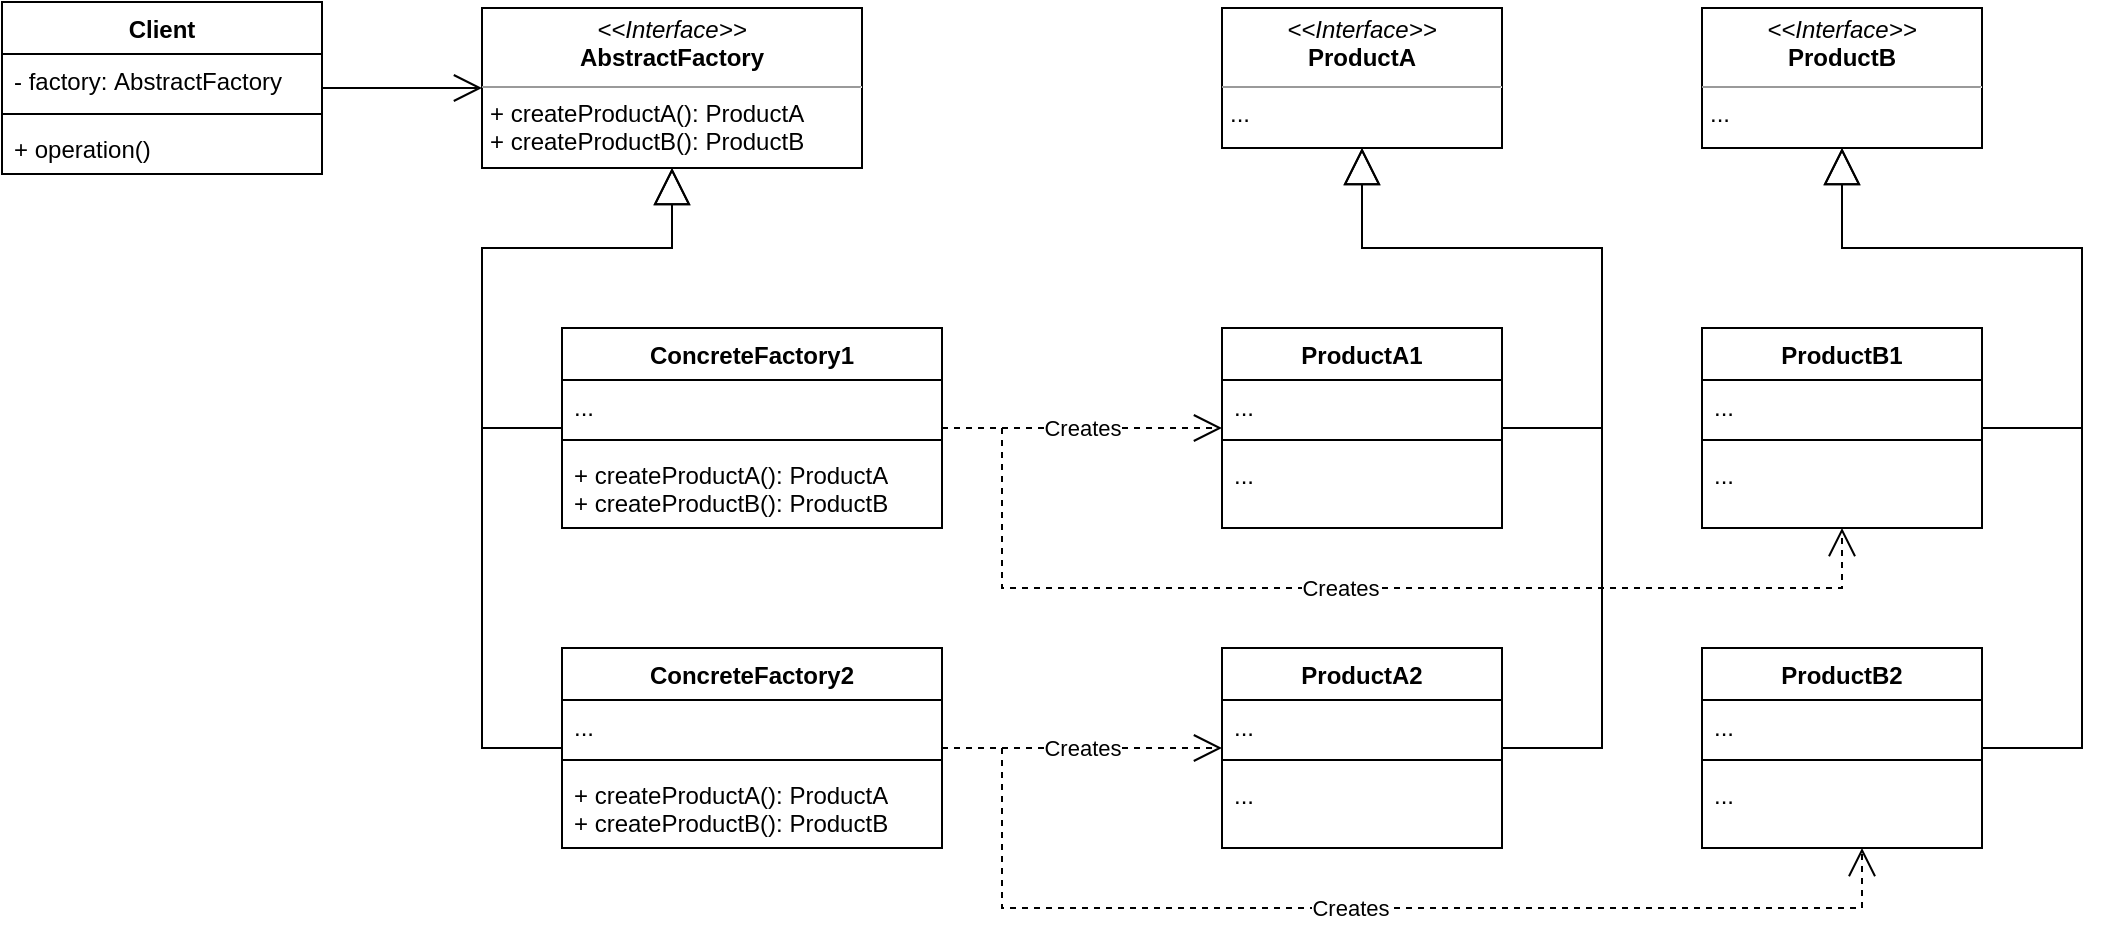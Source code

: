 <mxfile version="21.2.1" type="device">
  <diagram id="C5RBs43oDa-KdzZeNtuy" name="Page-1">
    <mxGraphModel dx="1195" dy="703" grid="1" gridSize="10" guides="1" tooltips="1" connect="1" arrows="1" fold="1" page="1" pageScale="1" pageWidth="827" pageHeight="1169" math="0" shadow="0">
      <root>
        <mxCell id="WIyWlLk6GJQsqaUBKTNV-0" />
        <mxCell id="WIyWlLk6GJQsqaUBKTNV-1" parent="WIyWlLk6GJQsqaUBKTNV-0" />
        <mxCell id="sLmzh4_VrO_cUVMSLjdE-0" value="Client" style="swimlane;fontStyle=1;align=center;verticalAlign=top;childLayout=stackLayout;horizontal=1;startSize=26;horizontalStack=0;resizeParent=1;resizeParentMax=0;resizeLast=0;collapsible=1;marginBottom=0;whiteSpace=wrap;html=1;" vertex="1" parent="WIyWlLk6GJQsqaUBKTNV-1">
          <mxGeometry x="120" y="117" width="160" height="86" as="geometry" />
        </mxCell>
        <mxCell id="sLmzh4_VrO_cUVMSLjdE-1" value="- factory:&amp;nbsp;AbstractFactory" style="text;strokeColor=none;fillColor=none;align=left;verticalAlign=top;spacingLeft=4;spacingRight=4;overflow=hidden;rotatable=0;points=[[0,0.5],[1,0.5]];portConstraint=eastwest;whiteSpace=wrap;html=1;" vertex="1" parent="sLmzh4_VrO_cUVMSLjdE-0">
          <mxGeometry y="26" width="160" height="26" as="geometry" />
        </mxCell>
        <mxCell id="sLmzh4_VrO_cUVMSLjdE-2" value="" style="line;strokeWidth=1;fillColor=none;align=left;verticalAlign=middle;spacingTop=-1;spacingLeft=3;spacingRight=3;rotatable=0;labelPosition=right;points=[];portConstraint=eastwest;strokeColor=inherit;" vertex="1" parent="sLmzh4_VrO_cUVMSLjdE-0">
          <mxGeometry y="52" width="160" height="8" as="geometry" />
        </mxCell>
        <mxCell id="sLmzh4_VrO_cUVMSLjdE-3" value="+ operation()" style="text;strokeColor=none;fillColor=none;align=left;verticalAlign=top;spacingLeft=4;spacingRight=4;overflow=hidden;rotatable=0;points=[[0,0.5],[1,0.5]];portConstraint=eastwest;whiteSpace=wrap;html=1;" vertex="1" parent="sLmzh4_VrO_cUVMSLjdE-0">
          <mxGeometry y="60" width="160" height="26" as="geometry" />
        </mxCell>
        <mxCell id="sLmzh4_VrO_cUVMSLjdE-4" value="ConcreteFactory1" style="swimlane;fontStyle=1;align=center;verticalAlign=top;childLayout=stackLayout;horizontal=1;startSize=26;horizontalStack=0;resizeParent=1;resizeParentMax=0;resizeLast=0;collapsible=1;marginBottom=0;whiteSpace=wrap;html=1;" vertex="1" parent="WIyWlLk6GJQsqaUBKTNV-1">
          <mxGeometry x="400" y="280" width="190" height="100" as="geometry" />
        </mxCell>
        <mxCell id="sLmzh4_VrO_cUVMSLjdE-5" value="..." style="text;strokeColor=none;fillColor=none;align=left;verticalAlign=top;spacingLeft=4;spacingRight=4;overflow=hidden;rotatable=0;points=[[0,0.5],[1,0.5]];portConstraint=eastwest;whiteSpace=wrap;html=1;" vertex="1" parent="sLmzh4_VrO_cUVMSLjdE-4">
          <mxGeometry y="26" width="190" height="26" as="geometry" />
        </mxCell>
        <mxCell id="sLmzh4_VrO_cUVMSLjdE-6" value="" style="line;strokeWidth=1;fillColor=none;align=left;verticalAlign=middle;spacingTop=-1;spacingLeft=3;spacingRight=3;rotatable=0;labelPosition=right;points=[];portConstraint=eastwest;strokeColor=inherit;" vertex="1" parent="sLmzh4_VrO_cUVMSLjdE-4">
          <mxGeometry y="52" width="190" height="8" as="geometry" />
        </mxCell>
        <mxCell id="sLmzh4_VrO_cUVMSLjdE-7" value="+ createProductA(): ProductA&lt;br&gt;+ createProductB(): ProductB" style="text;strokeColor=none;fillColor=none;align=left;verticalAlign=top;spacingLeft=4;spacingRight=4;overflow=hidden;rotatable=0;points=[[0,0.5],[1,0.5]];portConstraint=eastwest;whiteSpace=wrap;html=1;" vertex="1" parent="sLmzh4_VrO_cUVMSLjdE-4">
          <mxGeometry y="60" width="190" height="40" as="geometry" />
        </mxCell>
        <mxCell id="sLmzh4_VrO_cUVMSLjdE-12" value="&lt;p style=&quot;margin:0px;margin-top:4px;text-align:center;&quot;&gt;&lt;i&gt;&amp;lt;&amp;lt;Interface&amp;gt;&amp;gt;&lt;/i&gt;&lt;br&gt;&lt;b&gt;AbstractFactory&lt;/b&gt;&lt;br&gt;&lt;/p&gt;&lt;hr size=&quot;1&quot;&gt;&lt;p style=&quot;margin:0px;margin-left:4px;&quot;&gt;&lt;/p&gt;&lt;p style=&quot;margin:0px;margin-left:4px;&quot;&gt;+ createProductA(): ProductA&lt;br style=&quot;border-color: var(--border-color);&quot;&gt;+ createProductB(): ProductB&lt;br&gt;&lt;/p&gt;" style="verticalAlign=top;align=left;overflow=fill;fontSize=12;fontFamily=Helvetica;html=1;whiteSpace=wrap;" vertex="1" parent="WIyWlLk6GJQsqaUBKTNV-1">
          <mxGeometry x="360" y="120" width="190" height="80" as="geometry" />
        </mxCell>
        <mxCell id="sLmzh4_VrO_cUVMSLjdE-15" value="&lt;p style=&quot;margin:0px;margin-top:4px;text-align:center;&quot;&gt;&lt;i&gt;&amp;lt;&amp;lt;Interface&amp;gt;&amp;gt;&lt;/i&gt;&lt;br&gt;&lt;b&gt;ProductA&lt;/b&gt;&lt;br&gt;&lt;/p&gt;&lt;hr size=&quot;1&quot;&gt;&lt;p style=&quot;margin:0px;margin-left:4px;&quot;&gt;&lt;/p&gt;&lt;p style=&quot;margin:0px;margin-left:4px;&quot;&gt;...&lt;br&gt;&lt;br&gt;&lt;/p&gt;" style="verticalAlign=top;align=left;overflow=fill;fontSize=12;fontFamily=Helvetica;html=1;whiteSpace=wrap;" vertex="1" parent="WIyWlLk6GJQsqaUBKTNV-1">
          <mxGeometry x="730" y="120" width="140" height="70" as="geometry" />
        </mxCell>
        <mxCell id="sLmzh4_VrO_cUVMSLjdE-16" value="ConcreteFactory2" style="swimlane;fontStyle=1;align=center;verticalAlign=top;childLayout=stackLayout;horizontal=1;startSize=26;horizontalStack=0;resizeParent=1;resizeParentMax=0;resizeLast=0;collapsible=1;marginBottom=0;whiteSpace=wrap;html=1;" vertex="1" parent="WIyWlLk6GJQsqaUBKTNV-1">
          <mxGeometry x="400" y="440" width="190" height="100" as="geometry" />
        </mxCell>
        <mxCell id="sLmzh4_VrO_cUVMSLjdE-17" value="..." style="text;strokeColor=none;fillColor=none;align=left;verticalAlign=top;spacingLeft=4;spacingRight=4;overflow=hidden;rotatable=0;points=[[0,0.5],[1,0.5]];portConstraint=eastwest;whiteSpace=wrap;html=1;" vertex="1" parent="sLmzh4_VrO_cUVMSLjdE-16">
          <mxGeometry y="26" width="190" height="26" as="geometry" />
        </mxCell>
        <mxCell id="sLmzh4_VrO_cUVMSLjdE-18" value="" style="line;strokeWidth=1;fillColor=none;align=left;verticalAlign=middle;spacingTop=-1;spacingLeft=3;spacingRight=3;rotatable=0;labelPosition=right;points=[];portConstraint=eastwest;strokeColor=inherit;" vertex="1" parent="sLmzh4_VrO_cUVMSLjdE-16">
          <mxGeometry y="52" width="190" height="8" as="geometry" />
        </mxCell>
        <mxCell id="sLmzh4_VrO_cUVMSLjdE-19" value="+ createProductA(): ProductA&lt;br&gt;+ createProductB(): ProductB" style="text;strokeColor=none;fillColor=none;align=left;verticalAlign=top;spacingLeft=4;spacingRight=4;overflow=hidden;rotatable=0;points=[[0,0.5],[1,0.5]];portConstraint=eastwest;whiteSpace=wrap;html=1;" vertex="1" parent="sLmzh4_VrO_cUVMSLjdE-16">
          <mxGeometry y="60" width="190" height="40" as="geometry" />
        </mxCell>
        <mxCell id="sLmzh4_VrO_cUVMSLjdE-20" value="" style="endArrow=block;endSize=16;endFill=0;html=1;rounded=0;edgeStyle=orthogonalEdgeStyle;" edge="1" parent="WIyWlLk6GJQsqaUBKTNV-1" source="sLmzh4_VrO_cUVMSLjdE-4" target="sLmzh4_VrO_cUVMSLjdE-12">
          <mxGeometry width="160" relative="1" as="geometry">
            <mxPoint x="170" y="310" as="sourcePoint" />
            <mxPoint x="330" y="310" as="targetPoint" />
            <Array as="points">
              <mxPoint x="360" y="330" />
              <mxPoint x="360" y="240" />
              <mxPoint x="455" y="240" />
            </Array>
          </mxGeometry>
        </mxCell>
        <mxCell id="sLmzh4_VrO_cUVMSLjdE-21" value="" style="endArrow=block;endSize=16;endFill=0;html=1;rounded=0;edgeStyle=orthogonalEdgeStyle;" edge="1" parent="WIyWlLk6GJQsqaUBKTNV-1" source="sLmzh4_VrO_cUVMSLjdE-16" target="sLmzh4_VrO_cUVMSLjdE-12">
          <mxGeometry width="160" relative="1" as="geometry">
            <mxPoint x="225" y="500" as="sourcePoint" />
            <mxPoint x="280" y="370" as="targetPoint" />
            <Array as="points">
              <mxPoint x="360" y="490" />
              <mxPoint x="360" y="240" />
              <mxPoint x="455" y="240" />
            </Array>
          </mxGeometry>
        </mxCell>
        <mxCell id="sLmzh4_VrO_cUVMSLjdE-22" value="&lt;p style=&quot;margin:0px;margin-top:4px;text-align:center;&quot;&gt;&lt;i&gt;&amp;lt;&amp;lt;Interface&amp;gt;&amp;gt;&lt;/i&gt;&lt;br&gt;&lt;b&gt;ProductB&lt;/b&gt;&lt;br&gt;&lt;/p&gt;&lt;hr size=&quot;1&quot;&gt;&lt;p style=&quot;margin:0px;margin-left:4px;&quot;&gt;&lt;/p&gt;&lt;p style=&quot;margin:0px;margin-left:4px;&quot;&gt;...&lt;br&gt;&lt;br&gt;&lt;/p&gt;" style="verticalAlign=top;align=left;overflow=fill;fontSize=12;fontFamily=Helvetica;html=1;whiteSpace=wrap;" vertex="1" parent="WIyWlLk6GJQsqaUBKTNV-1">
          <mxGeometry x="970" y="120" width="140" height="70" as="geometry" />
        </mxCell>
        <mxCell id="sLmzh4_VrO_cUVMSLjdE-23" value="ProductA1" style="swimlane;fontStyle=1;align=center;verticalAlign=top;childLayout=stackLayout;horizontal=1;startSize=26;horizontalStack=0;resizeParent=1;resizeParentMax=0;resizeLast=0;collapsible=1;marginBottom=0;whiteSpace=wrap;html=1;" vertex="1" parent="WIyWlLk6GJQsqaUBKTNV-1">
          <mxGeometry x="730" y="280" width="140" height="100" as="geometry" />
        </mxCell>
        <mxCell id="sLmzh4_VrO_cUVMSLjdE-24" value="..." style="text;strokeColor=none;fillColor=none;align=left;verticalAlign=top;spacingLeft=4;spacingRight=4;overflow=hidden;rotatable=0;points=[[0,0.5],[1,0.5]];portConstraint=eastwest;whiteSpace=wrap;html=1;" vertex="1" parent="sLmzh4_VrO_cUVMSLjdE-23">
          <mxGeometry y="26" width="140" height="26" as="geometry" />
        </mxCell>
        <mxCell id="sLmzh4_VrO_cUVMSLjdE-25" value="" style="line;strokeWidth=1;fillColor=none;align=left;verticalAlign=middle;spacingTop=-1;spacingLeft=3;spacingRight=3;rotatable=0;labelPosition=right;points=[];portConstraint=eastwest;strokeColor=inherit;" vertex="1" parent="sLmzh4_VrO_cUVMSLjdE-23">
          <mxGeometry y="52" width="140" height="8" as="geometry" />
        </mxCell>
        <mxCell id="sLmzh4_VrO_cUVMSLjdE-26" value="..." style="text;strokeColor=none;fillColor=none;align=left;verticalAlign=top;spacingLeft=4;spacingRight=4;overflow=hidden;rotatable=0;points=[[0,0.5],[1,0.5]];portConstraint=eastwest;whiteSpace=wrap;html=1;" vertex="1" parent="sLmzh4_VrO_cUVMSLjdE-23">
          <mxGeometry y="60" width="140" height="40" as="geometry" />
        </mxCell>
        <mxCell id="sLmzh4_VrO_cUVMSLjdE-27" value="ProductB1" style="swimlane;fontStyle=1;align=center;verticalAlign=top;childLayout=stackLayout;horizontal=1;startSize=26;horizontalStack=0;resizeParent=1;resizeParentMax=0;resizeLast=0;collapsible=1;marginBottom=0;whiteSpace=wrap;html=1;" vertex="1" parent="WIyWlLk6GJQsqaUBKTNV-1">
          <mxGeometry x="970" y="280" width="140" height="100" as="geometry" />
        </mxCell>
        <mxCell id="sLmzh4_VrO_cUVMSLjdE-28" value="..." style="text;strokeColor=none;fillColor=none;align=left;verticalAlign=top;spacingLeft=4;spacingRight=4;overflow=hidden;rotatable=0;points=[[0,0.5],[1,0.5]];portConstraint=eastwest;whiteSpace=wrap;html=1;" vertex="1" parent="sLmzh4_VrO_cUVMSLjdE-27">
          <mxGeometry y="26" width="140" height="26" as="geometry" />
        </mxCell>
        <mxCell id="sLmzh4_VrO_cUVMSLjdE-29" value="" style="line;strokeWidth=1;fillColor=none;align=left;verticalAlign=middle;spacingTop=-1;spacingLeft=3;spacingRight=3;rotatable=0;labelPosition=right;points=[];portConstraint=eastwest;strokeColor=inherit;" vertex="1" parent="sLmzh4_VrO_cUVMSLjdE-27">
          <mxGeometry y="52" width="140" height="8" as="geometry" />
        </mxCell>
        <mxCell id="sLmzh4_VrO_cUVMSLjdE-30" value="..." style="text;strokeColor=none;fillColor=none;align=left;verticalAlign=top;spacingLeft=4;spacingRight=4;overflow=hidden;rotatable=0;points=[[0,0.5],[1,0.5]];portConstraint=eastwest;whiteSpace=wrap;html=1;" vertex="1" parent="sLmzh4_VrO_cUVMSLjdE-27">
          <mxGeometry y="60" width="140" height="40" as="geometry" />
        </mxCell>
        <mxCell id="sLmzh4_VrO_cUVMSLjdE-31" value="ProductA2" style="swimlane;fontStyle=1;align=center;verticalAlign=top;childLayout=stackLayout;horizontal=1;startSize=26;horizontalStack=0;resizeParent=1;resizeParentMax=0;resizeLast=0;collapsible=1;marginBottom=0;whiteSpace=wrap;html=1;" vertex="1" parent="WIyWlLk6GJQsqaUBKTNV-1">
          <mxGeometry x="730" y="440" width="140" height="100" as="geometry" />
        </mxCell>
        <mxCell id="sLmzh4_VrO_cUVMSLjdE-32" value="..." style="text;strokeColor=none;fillColor=none;align=left;verticalAlign=top;spacingLeft=4;spacingRight=4;overflow=hidden;rotatable=0;points=[[0,0.5],[1,0.5]];portConstraint=eastwest;whiteSpace=wrap;html=1;" vertex="1" parent="sLmzh4_VrO_cUVMSLjdE-31">
          <mxGeometry y="26" width="140" height="26" as="geometry" />
        </mxCell>
        <mxCell id="sLmzh4_VrO_cUVMSLjdE-33" value="" style="line;strokeWidth=1;fillColor=none;align=left;verticalAlign=middle;spacingTop=-1;spacingLeft=3;spacingRight=3;rotatable=0;labelPosition=right;points=[];portConstraint=eastwest;strokeColor=inherit;" vertex="1" parent="sLmzh4_VrO_cUVMSLjdE-31">
          <mxGeometry y="52" width="140" height="8" as="geometry" />
        </mxCell>
        <mxCell id="sLmzh4_VrO_cUVMSLjdE-34" value="..." style="text;strokeColor=none;fillColor=none;align=left;verticalAlign=top;spacingLeft=4;spacingRight=4;overflow=hidden;rotatable=0;points=[[0,0.5],[1,0.5]];portConstraint=eastwest;whiteSpace=wrap;html=1;" vertex="1" parent="sLmzh4_VrO_cUVMSLjdE-31">
          <mxGeometry y="60" width="140" height="40" as="geometry" />
        </mxCell>
        <mxCell id="sLmzh4_VrO_cUVMSLjdE-35" value="ProductB2" style="swimlane;fontStyle=1;align=center;verticalAlign=top;childLayout=stackLayout;horizontal=1;startSize=26;horizontalStack=0;resizeParent=1;resizeParentMax=0;resizeLast=0;collapsible=1;marginBottom=0;whiteSpace=wrap;html=1;" vertex="1" parent="WIyWlLk6GJQsqaUBKTNV-1">
          <mxGeometry x="970" y="440" width="140" height="100" as="geometry" />
        </mxCell>
        <mxCell id="sLmzh4_VrO_cUVMSLjdE-36" value="..." style="text;strokeColor=none;fillColor=none;align=left;verticalAlign=top;spacingLeft=4;spacingRight=4;overflow=hidden;rotatable=0;points=[[0,0.5],[1,0.5]];portConstraint=eastwest;whiteSpace=wrap;html=1;" vertex="1" parent="sLmzh4_VrO_cUVMSLjdE-35">
          <mxGeometry y="26" width="140" height="26" as="geometry" />
        </mxCell>
        <mxCell id="sLmzh4_VrO_cUVMSLjdE-37" value="" style="line;strokeWidth=1;fillColor=none;align=left;verticalAlign=middle;spacingTop=-1;spacingLeft=3;spacingRight=3;rotatable=0;labelPosition=right;points=[];portConstraint=eastwest;strokeColor=inherit;" vertex="1" parent="sLmzh4_VrO_cUVMSLjdE-35">
          <mxGeometry y="52" width="140" height="8" as="geometry" />
        </mxCell>
        <mxCell id="sLmzh4_VrO_cUVMSLjdE-38" value="..." style="text;strokeColor=none;fillColor=none;align=left;verticalAlign=top;spacingLeft=4;spacingRight=4;overflow=hidden;rotatable=0;points=[[0,0.5],[1,0.5]];portConstraint=eastwest;whiteSpace=wrap;html=1;" vertex="1" parent="sLmzh4_VrO_cUVMSLjdE-35">
          <mxGeometry y="60" width="140" height="40" as="geometry" />
        </mxCell>
        <mxCell id="sLmzh4_VrO_cUVMSLjdE-40" value="" style="endArrow=block;endSize=16;endFill=0;html=1;rounded=0;edgeStyle=orthogonalEdgeStyle;" edge="1" parent="WIyWlLk6GJQsqaUBKTNV-1" source="sLmzh4_VrO_cUVMSLjdE-31" target="sLmzh4_VrO_cUVMSLjdE-15">
          <mxGeometry width="160" relative="1" as="geometry">
            <mxPoint x="950" y="650" as="sourcePoint" />
            <mxPoint x="1110" y="650" as="targetPoint" />
            <Array as="points">
              <mxPoint x="920" y="490" />
              <mxPoint x="920" y="240" />
              <mxPoint x="800" y="240" />
            </Array>
          </mxGeometry>
        </mxCell>
        <mxCell id="sLmzh4_VrO_cUVMSLjdE-41" value="" style="endArrow=block;endSize=16;endFill=0;html=1;rounded=0;edgeStyle=orthogonalEdgeStyle;" edge="1" parent="WIyWlLk6GJQsqaUBKTNV-1" source="sLmzh4_VrO_cUVMSLjdE-23" target="sLmzh4_VrO_cUVMSLjdE-15">
          <mxGeometry width="160" relative="1" as="geometry">
            <mxPoint x="950" y="650" as="sourcePoint" />
            <mxPoint x="1110" y="650" as="targetPoint" />
            <Array as="points">
              <mxPoint x="920" y="330" />
              <mxPoint x="920" y="240" />
              <mxPoint x="800" y="240" />
            </Array>
          </mxGeometry>
        </mxCell>
        <mxCell id="sLmzh4_VrO_cUVMSLjdE-42" value="" style="endArrow=block;endSize=16;endFill=0;html=1;rounded=0;edgeStyle=orthogonalEdgeStyle;" edge="1" parent="WIyWlLk6GJQsqaUBKTNV-1" source="sLmzh4_VrO_cUVMSLjdE-27" target="sLmzh4_VrO_cUVMSLjdE-22">
          <mxGeometry width="160" relative="1" as="geometry">
            <mxPoint x="1230.03" y="400" as="sourcePoint" />
            <mxPoint x="1160.03" y="260" as="targetPoint" />
            <Array as="points">
              <mxPoint x="1160" y="330" />
              <mxPoint x="1160" y="240" />
              <mxPoint x="1040" y="240" />
            </Array>
          </mxGeometry>
        </mxCell>
        <mxCell id="sLmzh4_VrO_cUVMSLjdE-43" value="" style="endArrow=block;endSize=16;endFill=0;html=1;rounded=0;edgeStyle=orthogonalEdgeStyle;" edge="1" parent="WIyWlLk6GJQsqaUBKTNV-1" source="sLmzh4_VrO_cUVMSLjdE-35" target="sLmzh4_VrO_cUVMSLjdE-22">
          <mxGeometry width="160" relative="1" as="geometry">
            <mxPoint x="1120" y="340" as="sourcePoint" />
            <mxPoint x="1050" y="200" as="targetPoint" />
            <Array as="points">
              <mxPoint x="1160" y="490" />
              <mxPoint x="1160" y="240" />
              <mxPoint x="1040" y="240" />
            </Array>
          </mxGeometry>
        </mxCell>
        <mxCell id="sLmzh4_VrO_cUVMSLjdE-44" value="Creates" style="endArrow=open;endSize=12;dashed=1;html=1;rounded=0;" edge="1" parent="WIyWlLk6GJQsqaUBKTNV-1" source="sLmzh4_VrO_cUVMSLjdE-4" target="sLmzh4_VrO_cUVMSLjdE-23">
          <mxGeometry x="-0.005" width="160" relative="1" as="geometry">
            <mxPoint x="600" y="410" as="sourcePoint" />
            <mxPoint x="760" y="410" as="targetPoint" />
            <mxPoint as="offset" />
          </mxGeometry>
        </mxCell>
        <mxCell id="sLmzh4_VrO_cUVMSLjdE-45" value="Creates" style="endArrow=open;endSize=12;dashed=1;html=1;rounded=0;edgeStyle=orthogonalEdgeStyle;" edge="1" parent="WIyWlLk6GJQsqaUBKTNV-1" source="sLmzh4_VrO_cUVMSLjdE-4" target="sLmzh4_VrO_cUVMSLjdE-27">
          <mxGeometry x="-0.005" width="160" relative="1" as="geometry">
            <mxPoint x="620" y="420" as="sourcePoint" />
            <mxPoint x="760" y="420" as="targetPoint" />
            <mxPoint as="offset" />
            <Array as="points">
              <mxPoint x="620" y="330" />
              <mxPoint x="620" y="410" />
              <mxPoint x="1040" y="410" />
            </Array>
          </mxGeometry>
        </mxCell>
        <mxCell id="sLmzh4_VrO_cUVMSLjdE-46" value="Creates" style="endArrow=open;endSize=12;dashed=1;html=1;rounded=0;" edge="1" parent="WIyWlLk6GJQsqaUBKTNV-1" source="sLmzh4_VrO_cUVMSLjdE-16" target="sLmzh4_VrO_cUVMSLjdE-31">
          <mxGeometry x="-0.005" width="160" relative="1" as="geometry">
            <mxPoint x="600" y="340" as="sourcePoint" />
            <mxPoint x="740" y="340" as="targetPoint" />
            <mxPoint as="offset" />
          </mxGeometry>
        </mxCell>
        <mxCell id="sLmzh4_VrO_cUVMSLjdE-47" value="Creates" style="endArrow=open;endSize=12;dashed=1;html=1;rounded=0;edgeStyle=orthogonalEdgeStyle;" edge="1" parent="WIyWlLk6GJQsqaUBKTNV-1" source="sLmzh4_VrO_cUVMSLjdE-16" target="sLmzh4_VrO_cUVMSLjdE-35">
          <mxGeometry x="-0.005" width="160" relative="1" as="geometry">
            <mxPoint x="600" y="340" as="sourcePoint" />
            <mxPoint x="1050" y="390" as="targetPoint" />
            <mxPoint as="offset" />
            <Array as="points">
              <mxPoint x="620" y="490" />
              <mxPoint x="620" y="570" />
              <mxPoint x="1050" y="570" />
            </Array>
          </mxGeometry>
        </mxCell>
        <mxCell id="sLmzh4_VrO_cUVMSLjdE-48" value="" style="endArrow=open;endFill=1;endSize=12;html=1;rounded=0;" edge="1" parent="WIyWlLk6GJQsqaUBKTNV-1" source="sLmzh4_VrO_cUVMSLjdE-0" target="sLmzh4_VrO_cUVMSLjdE-12">
          <mxGeometry width="160" relative="1" as="geometry">
            <mxPoint x="560" y="330" as="sourcePoint" />
            <mxPoint x="720" y="330" as="targetPoint" />
          </mxGeometry>
        </mxCell>
      </root>
    </mxGraphModel>
  </diagram>
</mxfile>
